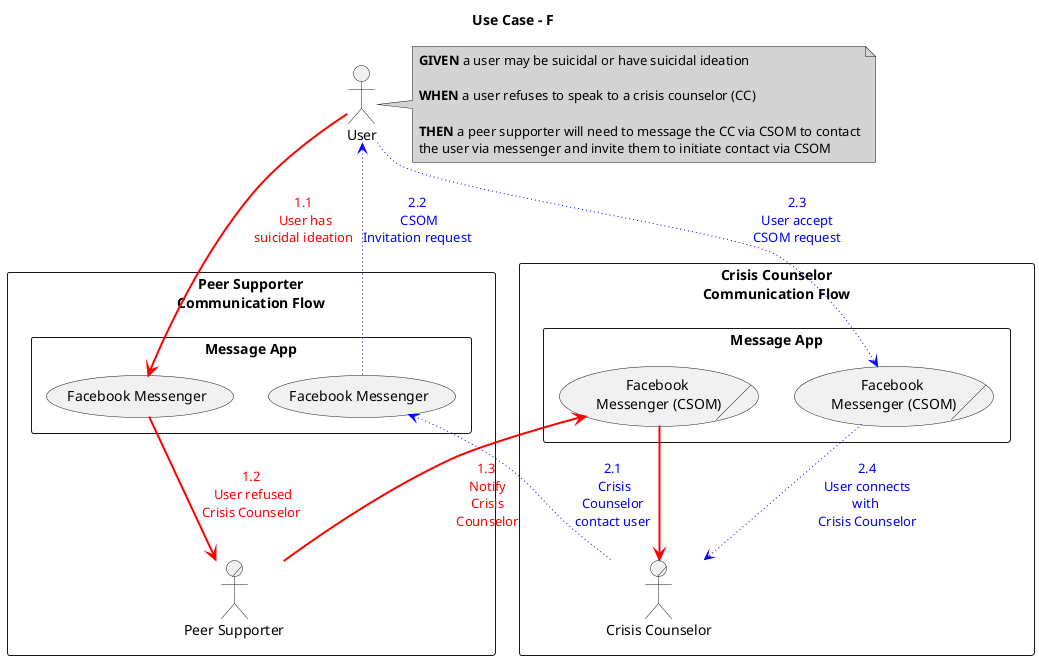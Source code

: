 'Diagram UI : https://www.planttext.com/
'Coding Documentation : https://plantuml.com/use-case-diagram#d50d8f9219a41435
@startuml

title Use Case - F

' PARTICIPANTS
actor :User: as user

'GIVEN + WHEN + THEN
 note right of user #LightGrey
   <b>GIVEN</b> a user may be suicidal or have suicidal ideation

   <b>WHEN</b> a user refuses to speak to a crisis counselor (CC)

   <b>THEN</b> a peer supporter will need to message the CC via CSOM to contact
   the user via messenger and invite them to initiate contact via CSOM
 end note

'WORKFLOW
rectangle "Peer Supporter\nCommunication Flow" as commflow {
  actor/ :Peer Supporter: as ps

  rectangle "Message App" as msgAppFm {
    usecase "Facebook Messenger" as fm
    usecase "Facebook Messenger" as fm2
  }
}

rectangle "Crisis Counselor\nCommunication Flow" as commflow2 {
  actor/ :Crisis Counselor: as cc

  rectangle "Message App" as msgAppCsom {
    usecase/ "Facebook \nMessenger (CSOM)" as csom
    usecase/ "Facebook \nMessenger (CSOM)" as csom2
  }
}

'INITIAL CONTACT
user --> fm #red;line:red;line.bold;text:red : 1.1\n User has\nsuicidal ideation
'AVAILABLE
fm --> ps #red;line:red;line.bold;text:red  : 1.2\n User refused\nCrisis Counselor
'CONTACT CRISIS COUNSELOR
ps --> csom #red;line.bold;line:red;text:red : 1.3\n Notify\n Crisis\n Counselor
csom --> cc #red;line.bold;line:red;text:red
'CRISIS COUNSELOR CONTACT USER
cc --> fm2 #aliceblue;line.dotted;line:blue;text:blue : 2.1\n Crisis\nCounselor\ncontact user
fm2 --> user #aliceblue;line.dotted;line:blue;text:blue : 2.2\n CSOM\nInvitation request
'USER CONTACTS CRISIS COUNSELOR
user --> csom2 #aliceblue;line.dotted;line:blue;text:blue : 2.3\nUser accept\nCSOM request
csom2 --> cc #aliceblue;line.dotted;line:blue;text:blue : 2.4\nUser connects\nwith \nCrisis Counselor
@enduml
